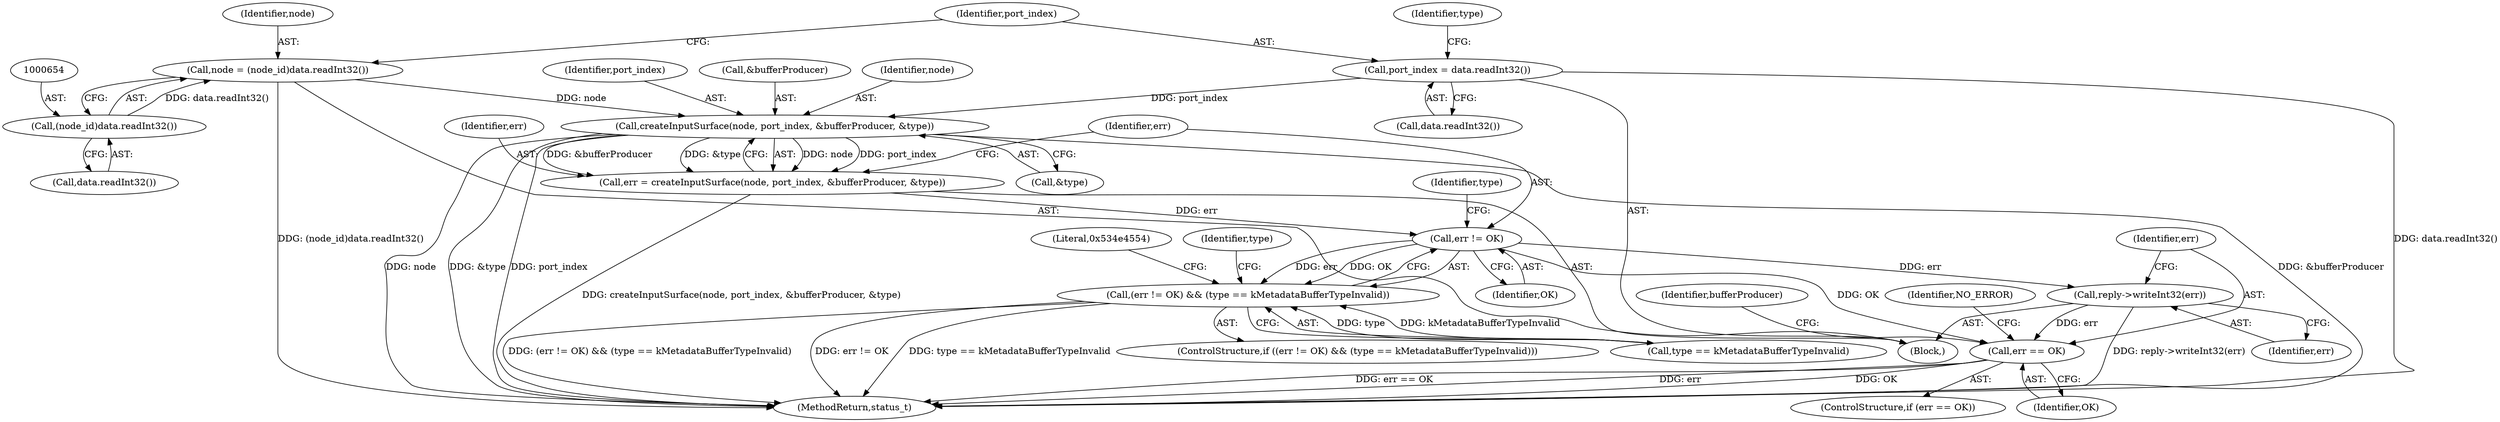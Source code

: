 digraph "0_Android_295c883fe3105b19bcd0f9e07d54c6b589fc5bff@API" {
"1000668" [label="(Call,createInputSurface(node, port_index, &bufferProducer, &type))"];
"1000651" [label="(Call,node = (node_id)data.readInt32())"];
"1000653" [label="(Call,(node_id)data.readInt32())"];
"1000657" [label="(Call,port_index = data.readInt32())"];
"1000666" [label="(Call,err = createInputSurface(node, port_index, &bufferProducer, &type))"];
"1000677" [label="(Call,err != OK)"];
"1000676" [label="(Call,(err != OK) && (type == kMetadataBufferTypeInvalid))"];
"1000689" [label="(Call,reply->writeInt32(err))"];
"1000692" [label="(Call,err == OK)"];
"1000693" [label="(Identifier,err)"];
"1000670" [label="(Identifier,port_index)"];
"1000671" [label="(Call,&bufferProducer)"];
"1000668" [label="(Call,createInputSurface(node, port_index, &bufferProducer, &type))"];
"1000673" [label="(Call,&type)"];
"1000678" [label="(Identifier,err)"];
"1000676" [label="(Call,(err != OK) && (type == kMetadataBufferTypeInvalid))"];
"1001214" [label="(MethodReturn,status_t)"];
"1000698" [label="(Identifier,bufferProducer)"];
"1000689" [label="(Call,reply->writeInt32(err))"];
"1000666" [label="(Call,err = createInputSurface(node, port_index, &bufferProducer, &type))"];
"1000657" [label="(Call,port_index = data.readInt32())"];
"1000681" [label="(Identifier,type)"];
"1000651" [label="(Call,node = (node_id)data.readInt32())"];
"1000667" [label="(Identifier,err)"];
"1000691" [label="(ControlStructure,if (err == OK))"];
"1000679" [label="(Identifier,OK)"];
"1000685" [label="(Literal,0x534e4554)"];
"1000655" [label="(Call,data.readInt32())"];
"1000658" [label="(Identifier,port_index)"];
"1000663" [label="(Identifier,type)"];
"1000675" [label="(ControlStructure,if ((err != OK) && (type == kMetadataBufferTypeInvalid)))"];
"1000680" [label="(Call,type == kMetadataBufferTypeInvalid)"];
"1000694" [label="(Identifier,OK)"];
"1000700" [label="(Identifier,NO_ERROR)"];
"1000669" [label="(Identifier,node)"];
"1000690" [label="(Identifier,err)"];
"1000688" [label="(Identifier,type)"];
"1000692" [label="(Call,err == OK)"];
"1000645" [label="(Block,)"];
"1000653" [label="(Call,(node_id)data.readInt32())"];
"1000659" [label="(Call,data.readInt32())"];
"1000677" [label="(Call,err != OK)"];
"1000652" [label="(Identifier,node)"];
"1000668" -> "1000666"  [label="AST: "];
"1000668" -> "1000673"  [label="CFG: "];
"1000669" -> "1000668"  [label="AST: "];
"1000670" -> "1000668"  [label="AST: "];
"1000671" -> "1000668"  [label="AST: "];
"1000673" -> "1000668"  [label="AST: "];
"1000666" -> "1000668"  [label="CFG: "];
"1000668" -> "1001214"  [label="DDG: port_index"];
"1000668" -> "1001214"  [label="DDG: &bufferProducer"];
"1000668" -> "1001214"  [label="DDG: node"];
"1000668" -> "1001214"  [label="DDG: &type"];
"1000668" -> "1000666"  [label="DDG: node"];
"1000668" -> "1000666"  [label="DDG: port_index"];
"1000668" -> "1000666"  [label="DDG: &bufferProducer"];
"1000668" -> "1000666"  [label="DDG: &type"];
"1000651" -> "1000668"  [label="DDG: node"];
"1000657" -> "1000668"  [label="DDG: port_index"];
"1000651" -> "1000645"  [label="AST: "];
"1000651" -> "1000653"  [label="CFG: "];
"1000652" -> "1000651"  [label="AST: "];
"1000653" -> "1000651"  [label="AST: "];
"1000658" -> "1000651"  [label="CFG: "];
"1000651" -> "1001214"  [label="DDG: (node_id)data.readInt32()"];
"1000653" -> "1000651"  [label="DDG: data.readInt32()"];
"1000653" -> "1000655"  [label="CFG: "];
"1000654" -> "1000653"  [label="AST: "];
"1000655" -> "1000653"  [label="AST: "];
"1000657" -> "1000645"  [label="AST: "];
"1000657" -> "1000659"  [label="CFG: "];
"1000658" -> "1000657"  [label="AST: "];
"1000659" -> "1000657"  [label="AST: "];
"1000663" -> "1000657"  [label="CFG: "];
"1000657" -> "1001214"  [label="DDG: data.readInt32()"];
"1000666" -> "1000645"  [label="AST: "];
"1000667" -> "1000666"  [label="AST: "];
"1000678" -> "1000666"  [label="CFG: "];
"1000666" -> "1001214"  [label="DDG: createInputSurface(node, port_index, &bufferProducer, &type)"];
"1000666" -> "1000677"  [label="DDG: err"];
"1000677" -> "1000676"  [label="AST: "];
"1000677" -> "1000679"  [label="CFG: "];
"1000678" -> "1000677"  [label="AST: "];
"1000679" -> "1000677"  [label="AST: "];
"1000681" -> "1000677"  [label="CFG: "];
"1000676" -> "1000677"  [label="CFG: "];
"1000677" -> "1000676"  [label="DDG: err"];
"1000677" -> "1000676"  [label="DDG: OK"];
"1000677" -> "1000689"  [label="DDG: err"];
"1000677" -> "1000692"  [label="DDG: OK"];
"1000676" -> "1000675"  [label="AST: "];
"1000676" -> "1000680"  [label="CFG: "];
"1000680" -> "1000676"  [label="AST: "];
"1000685" -> "1000676"  [label="CFG: "];
"1000688" -> "1000676"  [label="CFG: "];
"1000676" -> "1001214"  [label="DDG: (err != OK) && (type == kMetadataBufferTypeInvalid)"];
"1000676" -> "1001214"  [label="DDG: err != OK"];
"1000676" -> "1001214"  [label="DDG: type == kMetadataBufferTypeInvalid"];
"1000680" -> "1000676"  [label="DDG: type"];
"1000680" -> "1000676"  [label="DDG: kMetadataBufferTypeInvalid"];
"1000689" -> "1000645"  [label="AST: "];
"1000689" -> "1000690"  [label="CFG: "];
"1000690" -> "1000689"  [label="AST: "];
"1000693" -> "1000689"  [label="CFG: "];
"1000689" -> "1001214"  [label="DDG: reply->writeInt32(err)"];
"1000689" -> "1000692"  [label="DDG: err"];
"1000692" -> "1000691"  [label="AST: "];
"1000692" -> "1000694"  [label="CFG: "];
"1000693" -> "1000692"  [label="AST: "];
"1000694" -> "1000692"  [label="AST: "];
"1000698" -> "1000692"  [label="CFG: "];
"1000700" -> "1000692"  [label="CFG: "];
"1000692" -> "1001214"  [label="DDG: err"];
"1000692" -> "1001214"  [label="DDG: OK"];
"1000692" -> "1001214"  [label="DDG: err == OK"];
}
